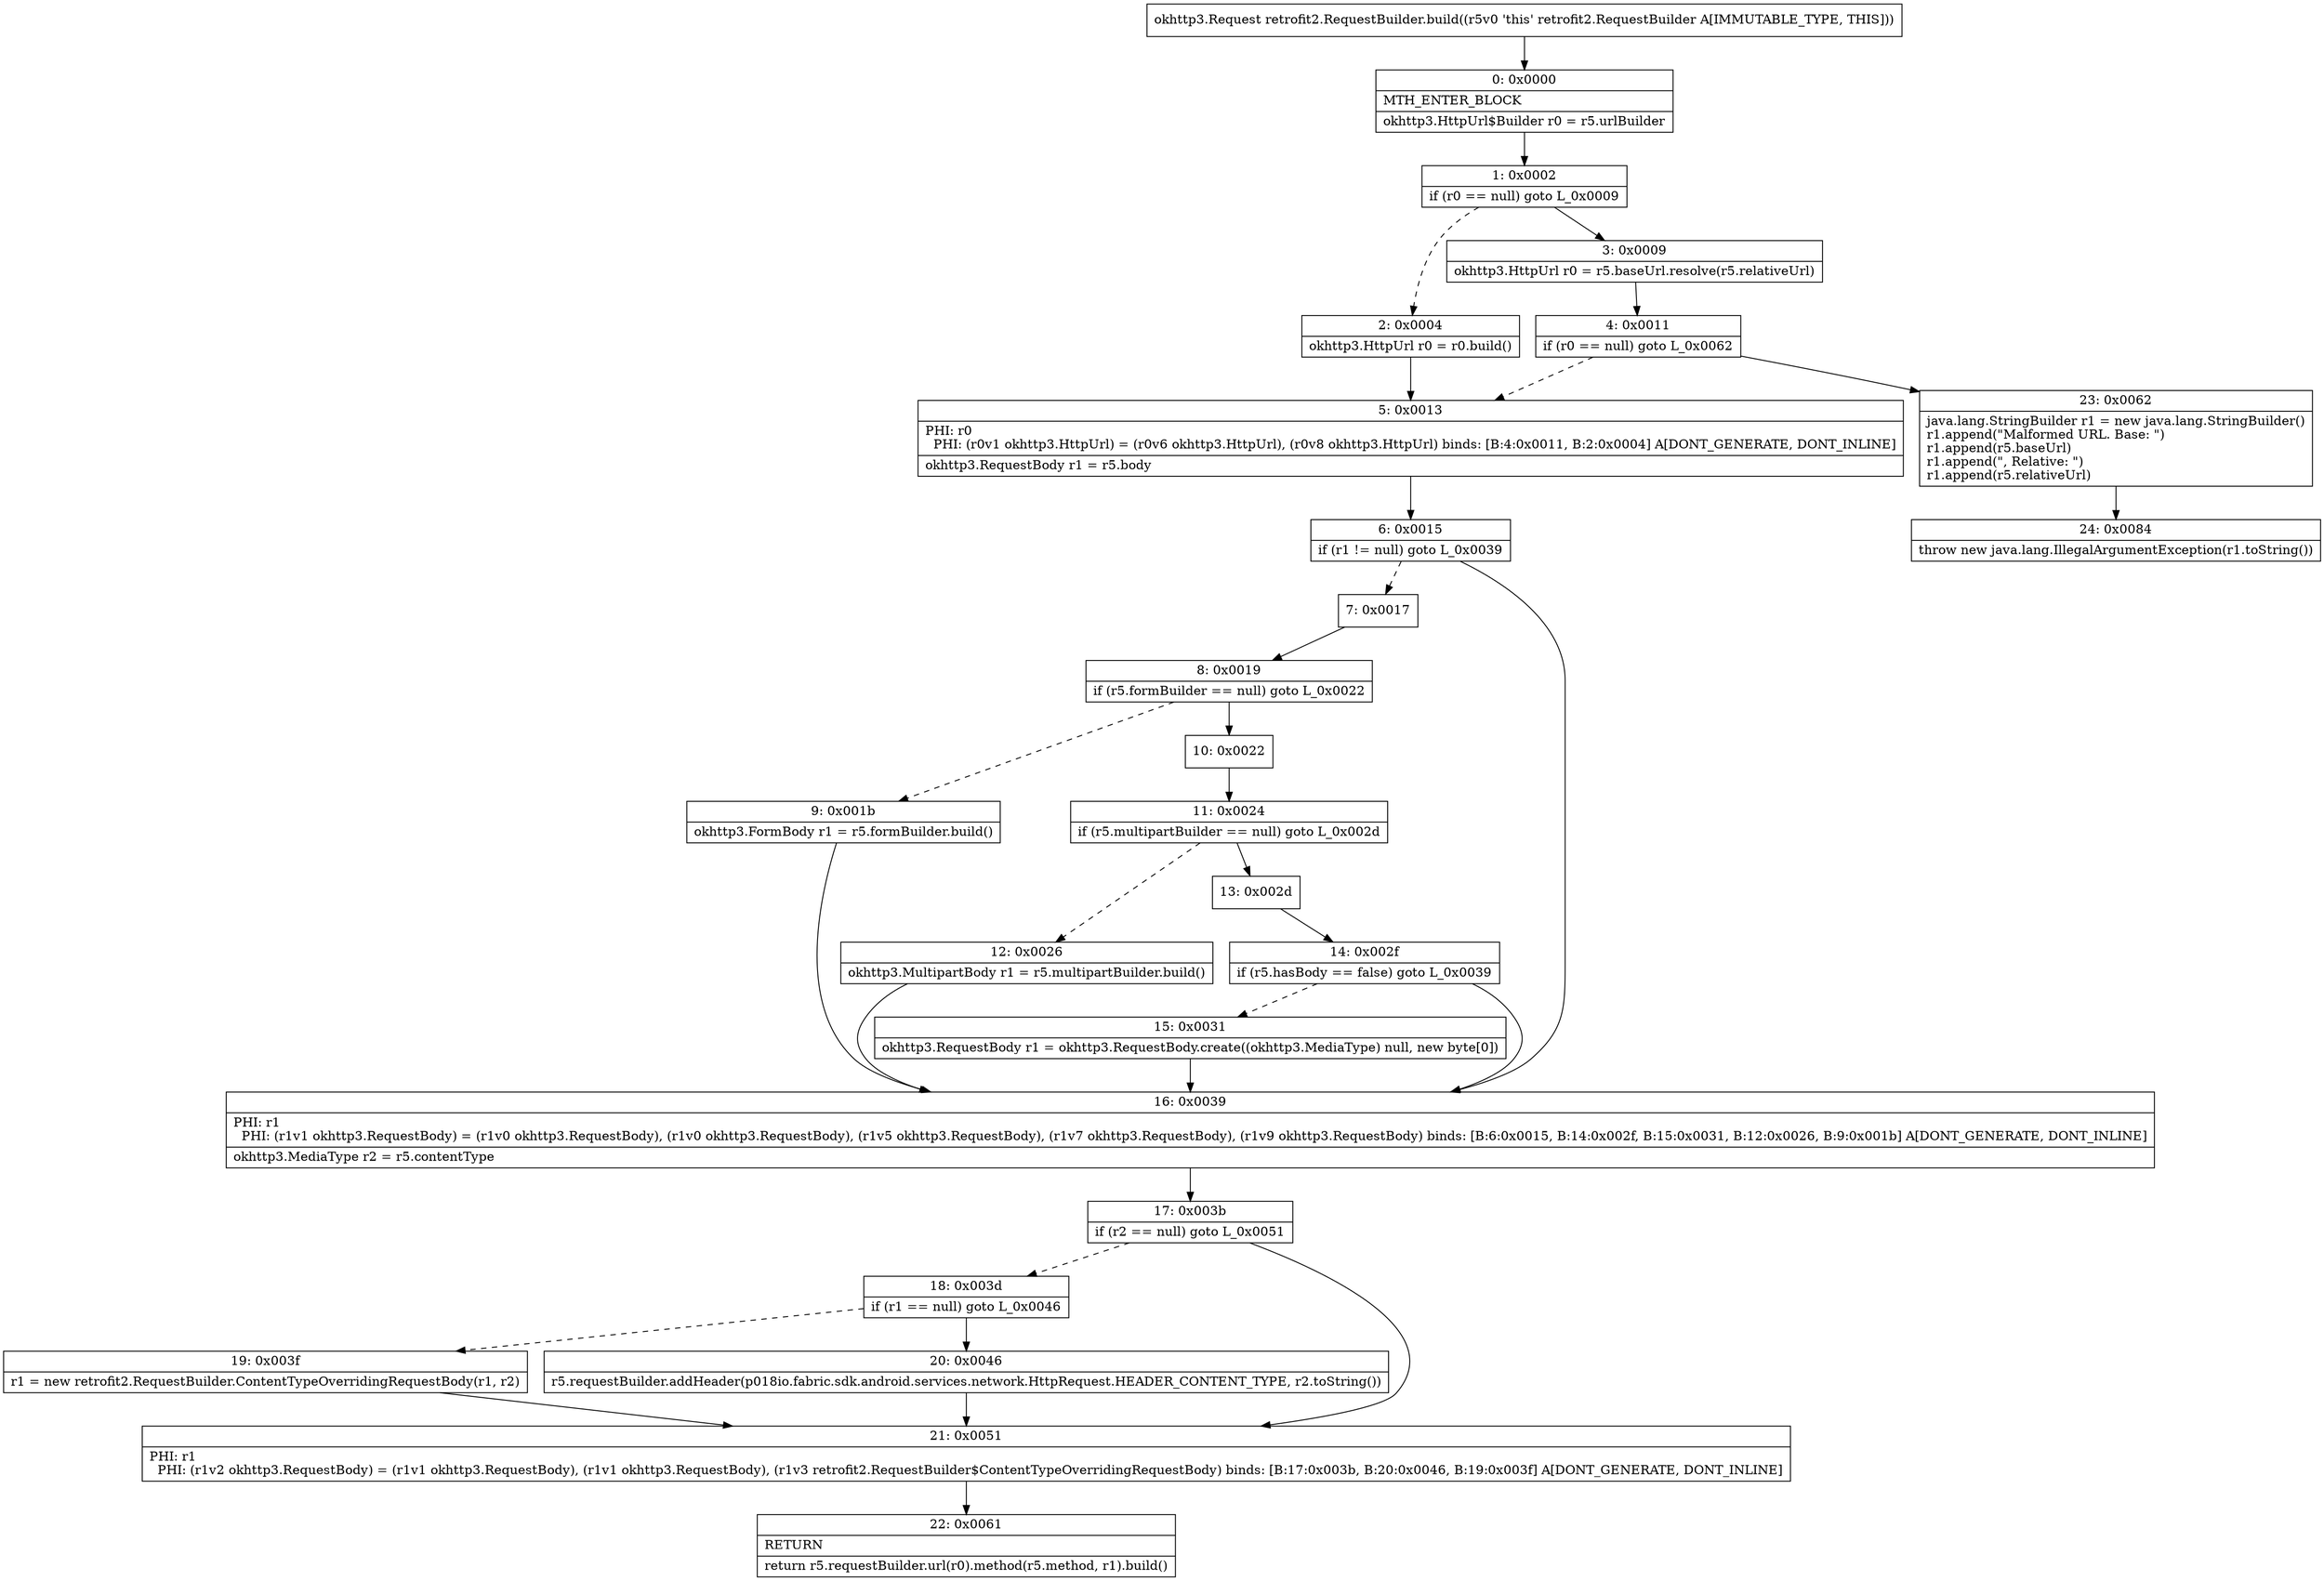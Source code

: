 digraph "CFG forretrofit2.RequestBuilder.build()Lokhttp3\/Request;" {
Node_0 [shape=record,label="{0\:\ 0x0000|MTH_ENTER_BLOCK\l|okhttp3.HttpUrl$Builder r0 = r5.urlBuilder\l}"];
Node_1 [shape=record,label="{1\:\ 0x0002|if (r0 == null) goto L_0x0009\l}"];
Node_2 [shape=record,label="{2\:\ 0x0004|okhttp3.HttpUrl r0 = r0.build()\l}"];
Node_3 [shape=record,label="{3\:\ 0x0009|okhttp3.HttpUrl r0 = r5.baseUrl.resolve(r5.relativeUrl)\l}"];
Node_4 [shape=record,label="{4\:\ 0x0011|if (r0 == null) goto L_0x0062\l}"];
Node_5 [shape=record,label="{5\:\ 0x0013|PHI: r0 \l  PHI: (r0v1 okhttp3.HttpUrl) = (r0v6 okhttp3.HttpUrl), (r0v8 okhttp3.HttpUrl) binds: [B:4:0x0011, B:2:0x0004] A[DONT_GENERATE, DONT_INLINE]\l|okhttp3.RequestBody r1 = r5.body\l}"];
Node_6 [shape=record,label="{6\:\ 0x0015|if (r1 != null) goto L_0x0039\l}"];
Node_7 [shape=record,label="{7\:\ 0x0017}"];
Node_8 [shape=record,label="{8\:\ 0x0019|if (r5.formBuilder == null) goto L_0x0022\l}"];
Node_9 [shape=record,label="{9\:\ 0x001b|okhttp3.FormBody r1 = r5.formBuilder.build()\l}"];
Node_10 [shape=record,label="{10\:\ 0x0022}"];
Node_11 [shape=record,label="{11\:\ 0x0024|if (r5.multipartBuilder == null) goto L_0x002d\l}"];
Node_12 [shape=record,label="{12\:\ 0x0026|okhttp3.MultipartBody r1 = r5.multipartBuilder.build()\l}"];
Node_13 [shape=record,label="{13\:\ 0x002d}"];
Node_14 [shape=record,label="{14\:\ 0x002f|if (r5.hasBody == false) goto L_0x0039\l}"];
Node_15 [shape=record,label="{15\:\ 0x0031|okhttp3.RequestBody r1 = okhttp3.RequestBody.create((okhttp3.MediaType) null, new byte[0])\l}"];
Node_16 [shape=record,label="{16\:\ 0x0039|PHI: r1 \l  PHI: (r1v1 okhttp3.RequestBody) = (r1v0 okhttp3.RequestBody), (r1v0 okhttp3.RequestBody), (r1v5 okhttp3.RequestBody), (r1v7 okhttp3.RequestBody), (r1v9 okhttp3.RequestBody) binds: [B:6:0x0015, B:14:0x002f, B:15:0x0031, B:12:0x0026, B:9:0x001b] A[DONT_GENERATE, DONT_INLINE]\l|okhttp3.MediaType r2 = r5.contentType\l}"];
Node_17 [shape=record,label="{17\:\ 0x003b|if (r2 == null) goto L_0x0051\l}"];
Node_18 [shape=record,label="{18\:\ 0x003d|if (r1 == null) goto L_0x0046\l}"];
Node_19 [shape=record,label="{19\:\ 0x003f|r1 = new retrofit2.RequestBuilder.ContentTypeOverridingRequestBody(r1, r2)\l}"];
Node_20 [shape=record,label="{20\:\ 0x0046|r5.requestBuilder.addHeader(p018io.fabric.sdk.android.services.network.HttpRequest.HEADER_CONTENT_TYPE, r2.toString())\l}"];
Node_21 [shape=record,label="{21\:\ 0x0051|PHI: r1 \l  PHI: (r1v2 okhttp3.RequestBody) = (r1v1 okhttp3.RequestBody), (r1v1 okhttp3.RequestBody), (r1v3 retrofit2.RequestBuilder$ContentTypeOverridingRequestBody) binds: [B:17:0x003b, B:20:0x0046, B:19:0x003f] A[DONT_GENERATE, DONT_INLINE]\l}"];
Node_22 [shape=record,label="{22\:\ 0x0061|RETURN\l|return r5.requestBuilder.url(r0).method(r5.method, r1).build()\l}"];
Node_23 [shape=record,label="{23\:\ 0x0062|java.lang.StringBuilder r1 = new java.lang.StringBuilder()\lr1.append(\"Malformed URL. Base: \")\lr1.append(r5.baseUrl)\lr1.append(\", Relative: \")\lr1.append(r5.relativeUrl)\l}"];
Node_24 [shape=record,label="{24\:\ 0x0084|throw new java.lang.IllegalArgumentException(r1.toString())\l}"];
MethodNode[shape=record,label="{okhttp3.Request retrofit2.RequestBuilder.build((r5v0 'this' retrofit2.RequestBuilder A[IMMUTABLE_TYPE, THIS])) }"];
MethodNode -> Node_0;
Node_0 -> Node_1;
Node_1 -> Node_2[style=dashed];
Node_1 -> Node_3;
Node_2 -> Node_5;
Node_3 -> Node_4;
Node_4 -> Node_5[style=dashed];
Node_4 -> Node_23;
Node_5 -> Node_6;
Node_6 -> Node_7[style=dashed];
Node_6 -> Node_16;
Node_7 -> Node_8;
Node_8 -> Node_9[style=dashed];
Node_8 -> Node_10;
Node_9 -> Node_16;
Node_10 -> Node_11;
Node_11 -> Node_12[style=dashed];
Node_11 -> Node_13;
Node_12 -> Node_16;
Node_13 -> Node_14;
Node_14 -> Node_15[style=dashed];
Node_14 -> Node_16;
Node_15 -> Node_16;
Node_16 -> Node_17;
Node_17 -> Node_18[style=dashed];
Node_17 -> Node_21;
Node_18 -> Node_19[style=dashed];
Node_18 -> Node_20;
Node_19 -> Node_21;
Node_20 -> Node_21;
Node_21 -> Node_22;
Node_23 -> Node_24;
}

